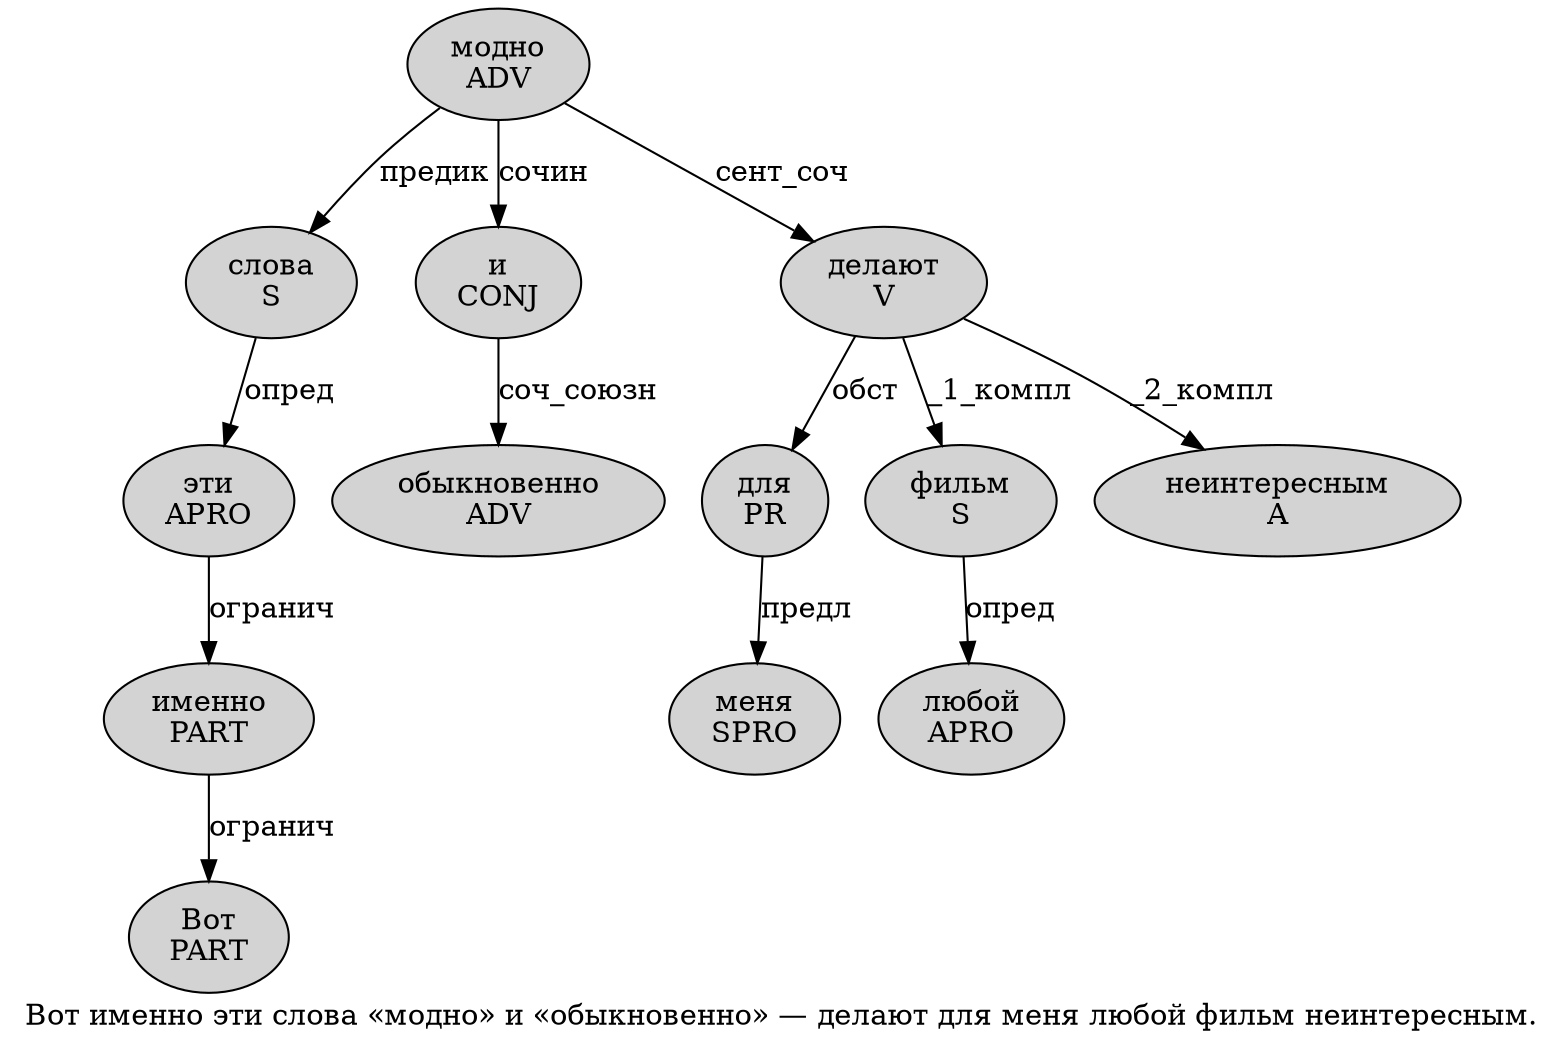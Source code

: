 digraph SENTENCE_4043 {
	graph [label="Вот именно эти слова «модно» и «обыкновенно» — делают для меня любой фильм неинтересным."]
	node [style=filled]
		0 [label="Вот
PART" color="" fillcolor=lightgray penwidth=1 shape=ellipse]
		1 [label="именно
PART" color="" fillcolor=lightgray penwidth=1 shape=ellipse]
		2 [label="эти
APRO" color="" fillcolor=lightgray penwidth=1 shape=ellipse]
		3 [label="слова
S" color="" fillcolor=lightgray penwidth=1 shape=ellipse]
		5 [label="модно
ADV" color="" fillcolor=lightgray penwidth=1 shape=ellipse]
		7 [label="и
CONJ" color="" fillcolor=lightgray penwidth=1 shape=ellipse]
		9 [label="обыкновенно
ADV" color="" fillcolor=lightgray penwidth=1 shape=ellipse]
		12 [label="делают
V" color="" fillcolor=lightgray penwidth=1 shape=ellipse]
		13 [label="для
PR" color="" fillcolor=lightgray penwidth=1 shape=ellipse]
		14 [label="меня
SPRO" color="" fillcolor=lightgray penwidth=1 shape=ellipse]
		15 [label="любой
APRO" color="" fillcolor=lightgray penwidth=1 shape=ellipse]
		16 [label="фильм
S" color="" fillcolor=lightgray penwidth=1 shape=ellipse]
		17 [label="неинтересным
A" color="" fillcolor=lightgray penwidth=1 shape=ellipse]
			3 -> 2 [label="опред"]
			7 -> 9 [label="соч_союзн"]
			2 -> 1 [label="огранич"]
			1 -> 0 [label="огранич"]
			13 -> 14 [label="предл"]
			5 -> 3 [label="предик"]
			5 -> 7 [label="сочин"]
			5 -> 12 [label="сент_соч"]
			12 -> 13 [label="обст"]
			12 -> 16 [label="_1_компл"]
			12 -> 17 [label="_2_компл"]
			16 -> 15 [label="опред"]
}